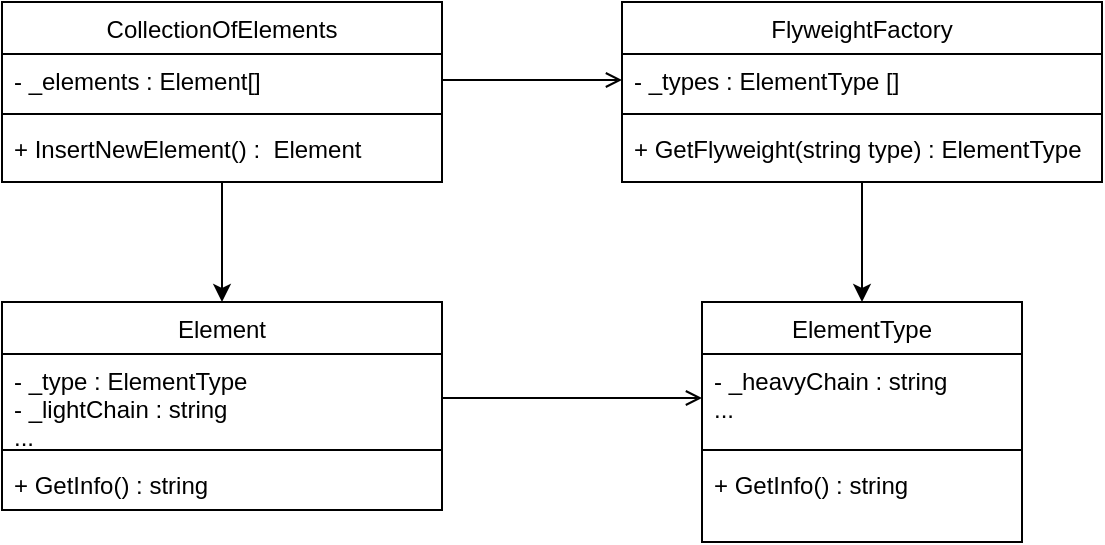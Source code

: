 <mxfile version="15.5.8" type="device"><diagram id="C5RBs43oDa-KdzZeNtuy" name="Page-1"><mxGraphModel dx="782" dy="436" grid="1" gridSize="10" guides="1" tooltips="1" connect="1" arrows="1" fold="1" page="1" pageScale="1" pageWidth="827" pageHeight="1169" math="0" shadow="0"><root><mxCell id="WIyWlLk6GJQsqaUBKTNV-0"/><mxCell id="WIyWlLk6GJQsqaUBKTNV-1" parent="WIyWlLk6GJQsqaUBKTNV-0"/><mxCell id="wtSXLQ92Rzas-W7bt4KR-19" style="edgeStyle=orthogonalEdgeStyle;rounded=0;orthogonalLoop=1;jettySize=auto;html=1;entryX=0.5;entryY=0;entryDx=0;entryDy=0;" parent="WIyWlLk6GJQsqaUBKTNV-1" source="wtSXLQ92Rzas-W7bt4KR-0" target="wtSXLQ92Rzas-W7bt4KR-9" edge="1"><mxGeometry relative="1" as="geometry"/></mxCell><mxCell id="wtSXLQ92Rzas-W7bt4KR-0" value="FlyweightFactory" style="swimlane;fontStyle=0;align=center;verticalAlign=top;childLayout=stackLayout;horizontal=1;startSize=26;horizontalStack=0;resizeParent=1;resizeLast=0;collapsible=1;marginBottom=0;rounded=0;shadow=0;strokeWidth=1;" parent="WIyWlLk6GJQsqaUBKTNV-1" vertex="1"><mxGeometry x="350" y="40" width="240" height="90" as="geometry"><mxRectangle x="550" y="140" width="160" height="26" as="alternateBounds"/></mxGeometry></mxCell><mxCell id="wtSXLQ92Rzas-W7bt4KR-1" value="- _types : ElementType []" style="text;align=left;verticalAlign=top;spacingLeft=4;spacingRight=4;overflow=hidden;rotatable=0;points=[[0,0.5],[1,0.5]];portConstraint=eastwest;" parent="wtSXLQ92Rzas-W7bt4KR-0" vertex="1"><mxGeometry y="26" width="240" height="26" as="geometry"/></mxCell><mxCell id="wtSXLQ92Rzas-W7bt4KR-6" value="" style="line;html=1;strokeWidth=1;align=left;verticalAlign=middle;spacingTop=-1;spacingLeft=3;spacingRight=3;rotatable=0;labelPosition=right;points=[];portConstraint=eastwest;" parent="wtSXLQ92Rzas-W7bt4KR-0" vertex="1"><mxGeometry y="52" width="240" height="8" as="geometry"/></mxCell><mxCell id="wtSXLQ92Rzas-W7bt4KR-7" value="+ GetFlyweight(string type) : ElementType" style="text;align=left;verticalAlign=top;spacingLeft=4;spacingRight=4;overflow=hidden;rotatable=0;points=[[0,0.5],[1,0.5]];portConstraint=eastwest;" parent="wtSXLQ92Rzas-W7bt4KR-0" vertex="1"><mxGeometry y="60" width="240" height="26" as="geometry"/></mxCell><mxCell id="wtSXLQ92Rzas-W7bt4KR-9" value="ElementType" style="swimlane;fontStyle=0;align=center;verticalAlign=top;childLayout=stackLayout;horizontal=1;startSize=26;horizontalStack=0;resizeParent=1;resizeLast=0;collapsible=1;marginBottom=0;rounded=0;shadow=0;strokeWidth=1;" parent="WIyWlLk6GJQsqaUBKTNV-1" vertex="1"><mxGeometry x="390" y="190" width="160" height="120" as="geometry"><mxRectangle x="550" y="140" width="160" height="26" as="alternateBounds"/></mxGeometry></mxCell><mxCell id="wtSXLQ92Rzas-W7bt4KR-10" value="- _heavyChain : string&#10;..." style="text;align=left;verticalAlign=top;spacingLeft=4;spacingRight=4;overflow=hidden;rotatable=0;points=[[0,0.5],[1,0.5]];portConstraint=eastwest;" parent="wtSXLQ92Rzas-W7bt4KR-9" vertex="1"><mxGeometry y="26" width="160" height="44" as="geometry"/></mxCell><mxCell id="wtSXLQ92Rzas-W7bt4KR-15" value="" style="line;html=1;strokeWidth=1;align=left;verticalAlign=middle;spacingTop=-1;spacingLeft=3;spacingRight=3;rotatable=0;labelPosition=right;points=[];portConstraint=eastwest;" parent="wtSXLQ92Rzas-W7bt4KR-9" vertex="1"><mxGeometry y="70" width="160" height="8" as="geometry"/></mxCell><mxCell id="wtSXLQ92Rzas-W7bt4KR-16" value="+ GetInfo() : string" style="text;align=left;verticalAlign=top;spacingLeft=4;spacingRight=4;overflow=hidden;rotatable=0;points=[[0,0.5],[1,0.5]];portConstraint=eastwest;" parent="wtSXLQ92Rzas-W7bt4KR-9" vertex="1"><mxGeometry y="78" width="160" height="26" as="geometry"/></mxCell><mxCell id="wtSXLQ92Rzas-W7bt4KR-33" style="edgeStyle=orthogonalEdgeStyle;rounded=0;orthogonalLoop=1;jettySize=auto;html=1;entryX=0.5;entryY=0;entryDx=0;entryDy=0;" parent="WIyWlLk6GJQsqaUBKTNV-1" source="wtSXLQ92Rzas-W7bt4KR-20" target="wtSXLQ92Rzas-W7bt4KR-29" edge="1"><mxGeometry relative="1" as="geometry"/></mxCell><mxCell id="wtSXLQ92Rzas-W7bt4KR-20" value="CollectionOfElements" style="swimlane;fontStyle=0;align=center;verticalAlign=top;childLayout=stackLayout;horizontal=1;startSize=26;horizontalStack=0;resizeParent=1;resizeLast=0;collapsible=1;marginBottom=0;rounded=0;shadow=0;strokeWidth=1;" parent="WIyWlLk6GJQsqaUBKTNV-1" vertex="1"><mxGeometry x="40" y="40" width="220" height="90" as="geometry"><mxRectangle x="550" y="140" width="160" height="26" as="alternateBounds"/></mxGeometry></mxCell><mxCell id="wtSXLQ92Rzas-W7bt4KR-21" value="- _elements : Element[]" style="text;align=left;verticalAlign=top;spacingLeft=4;spacingRight=4;overflow=hidden;rotatable=0;points=[[0,0.5],[1,0.5]];portConstraint=eastwest;" parent="wtSXLQ92Rzas-W7bt4KR-20" vertex="1"><mxGeometry y="26" width="220" height="26" as="geometry"/></mxCell><mxCell id="wtSXLQ92Rzas-W7bt4KR-26" value="" style="line;html=1;strokeWidth=1;align=left;verticalAlign=middle;spacingTop=-1;spacingLeft=3;spacingRight=3;rotatable=0;labelPosition=right;points=[];portConstraint=eastwest;" parent="wtSXLQ92Rzas-W7bt4KR-20" vertex="1"><mxGeometry y="52" width="220" height="8" as="geometry"/></mxCell><mxCell id="wtSXLQ92Rzas-W7bt4KR-27" value="+ InsertNewElement() :  Element" style="text;align=left;verticalAlign=top;spacingLeft=4;spacingRight=4;overflow=hidden;rotatable=0;points=[[0,0.5],[1,0.5]];portConstraint=eastwest;" parent="wtSXLQ92Rzas-W7bt4KR-20" vertex="1"><mxGeometry y="60" width="220" height="26" as="geometry"/></mxCell><mxCell id="wtSXLQ92Rzas-W7bt4KR-29" value="Element" style="swimlane;fontStyle=0;align=center;verticalAlign=top;childLayout=stackLayout;horizontal=1;startSize=26;horizontalStack=0;resizeParent=1;resizeLast=0;collapsible=1;marginBottom=0;rounded=0;shadow=0;strokeWidth=1;" parent="WIyWlLk6GJQsqaUBKTNV-1" vertex="1"><mxGeometry x="40" y="190" width="220" height="104" as="geometry"><mxRectangle x="550" y="140" width="160" height="26" as="alternateBounds"/></mxGeometry></mxCell><mxCell id="wtSXLQ92Rzas-W7bt4KR-30" value="- _type : ElementType&#10;- _lightChain : string&#10;..." style="text;align=left;verticalAlign=top;spacingLeft=4;spacingRight=4;overflow=hidden;rotatable=0;points=[[0,0.5],[1,0.5]];portConstraint=eastwest;" parent="wtSXLQ92Rzas-W7bt4KR-29" vertex="1"><mxGeometry y="26" width="220" height="44" as="geometry"/></mxCell><mxCell id="wtSXLQ92Rzas-W7bt4KR-31" value="" style="line;html=1;strokeWidth=1;align=left;verticalAlign=middle;spacingTop=-1;spacingLeft=3;spacingRight=3;rotatable=0;labelPosition=right;points=[];portConstraint=eastwest;" parent="wtSXLQ92Rzas-W7bt4KR-29" vertex="1"><mxGeometry y="70" width="220" height="8" as="geometry"/></mxCell><mxCell id="wtSXLQ92Rzas-W7bt4KR-32" value="+ GetInfo() : string" style="text;align=left;verticalAlign=top;spacingLeft=4;spacingRight=4;overflow=hidden;rotatable=0;points=[[0,0.5],[1,0.5]];portConstraint=eastwest;" parent="wtSXLQ92Rzas-W7bt4KR-29" vertex="1"><mxGeometry y="78" width="220" height="26" as="geometry"/></mxCell><mxCell id="wtSXLQ92Rzas-W7bt4KR-34" value="" style="endArrow=open;html=1;rounded=0;exitX=1;exitY=0.5;exitDx=0;exitDy=0;entryX=0;entryY=0.5;entryDx=0;entryDy=0;endFill=0;" parent="WIyWlLk6GJQsqaUBKTNV-1" source="wtSXLQ92Rzas-W7bt4KR-21" target="wtSXLQ92Rzas-W7bt4KR-1" edge="1"><mxGeometry width="50" height="50" relative="1" as="geometry"><mxPoint x="290" y="220" as="sourcePoint"/><mxPoint x="340" y="170" as="targetPoint"/></mxGeometry></mxCell><mxCell id="wtSXLQ92Rzas-W7bt4KR-35" value="" style="endArrow=open;html=1;rounded=0;exitX=1;exitY=0.5;exitDx=0;exitDy=0;entryX=0;entryY=0.5;entryDx=0;entryDy=0;endFill=0;" parent="WIyWlLk6GJQsqaUBKTNV-1" source="wtSXLQ92Rzas-W7bt4KR-30" target="wtSXLQ92Rzas-W7bt4KR-10" edge="1"><mxGeometry width="50" height="50" relative="1" as="geometry"><mxPoint x="330" y="180" as="sourcePoint"/><mxPoint x="380" y="130" as="targetPoint"/></mxGeometry></mxCell></root></mxGraphModel></diagram></mxfile>